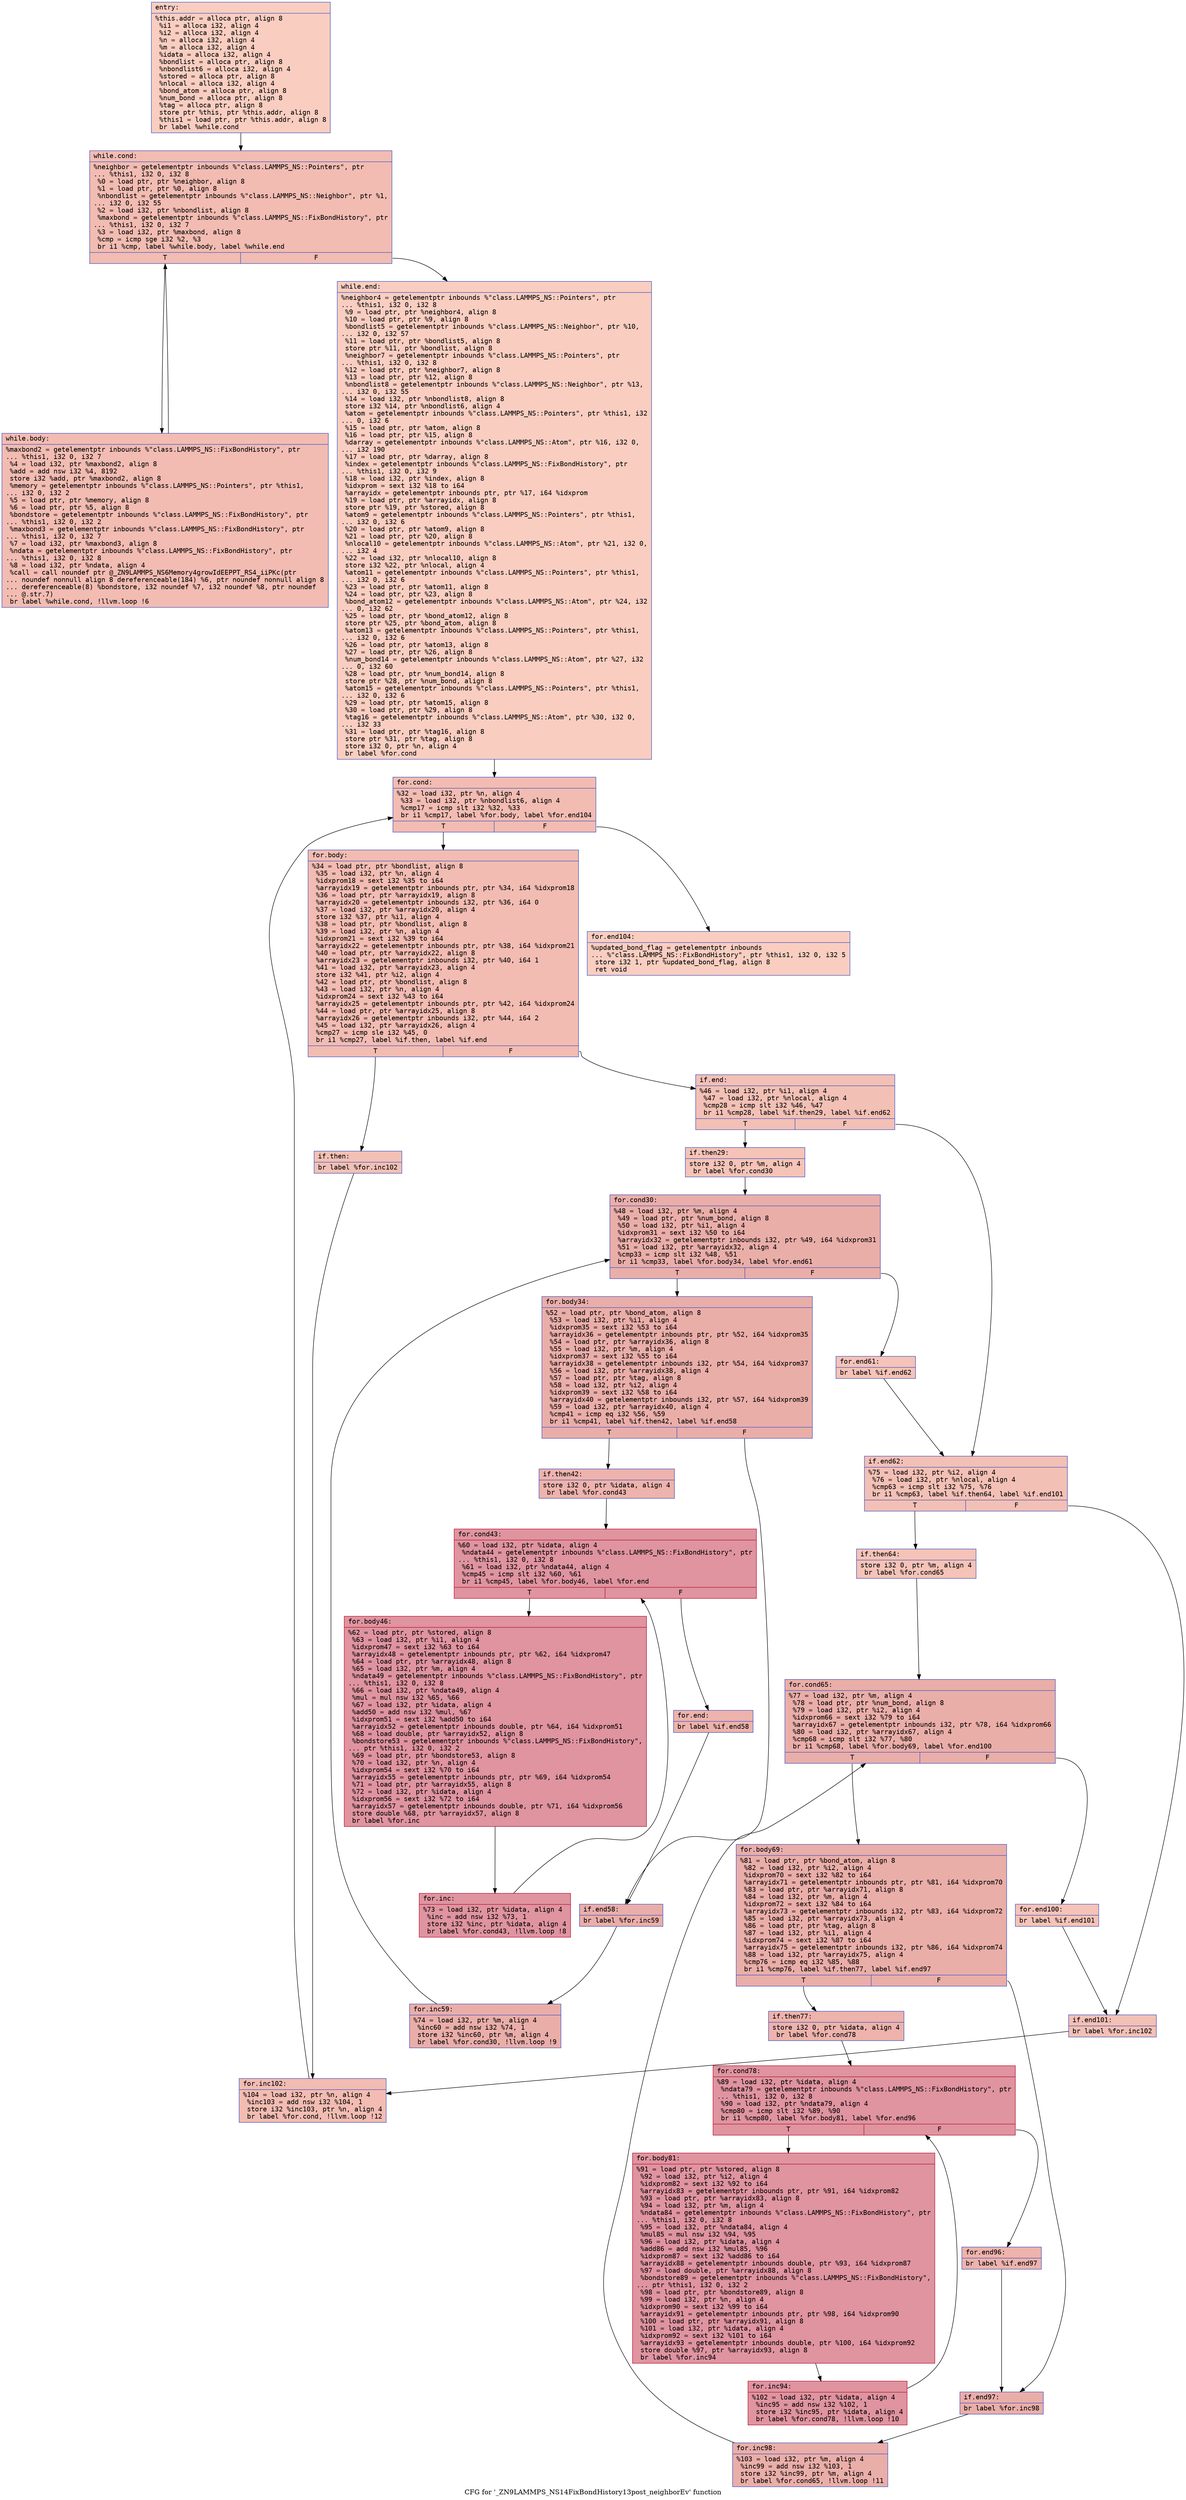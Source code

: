 digraph "CFG for '_ZN9LAMMPS_NS14FixBondHistory13post_neighborEv' function" {
	label="CFG for '_ZN9LAMMPS_NS14FixBondHistory13post_neighborEv' function";

	Node0x55e722cd79b0 [shape=record,color="#3d50c3ff", style=filled, fillcolor="#f2907270" fontname="Courier",label="{entry:\l|  %this.addr = alloca ptr, align 8\l  %i1 = alloca i32, align 4\l  %i2 = alloca i32, align 4\l  %n = alloca i32, align 4\l  %m = alloca i32, align 4\l  %idata = alloca i32, align 4\l  %bondlist = alloca ptr, align 8\l  %nbondlist6 = alloca i32, align 4\l  %stored = alloca ptr, align 8\l  %nlocal = alloca i32, align 4\l  %bond_atom = alloca ptr, align 8\l  %num_bond = alloca ptr, align 8\l  %tag = alloca ptr, align 8\l  store ptr %this, ptr %this.addr, align 8\l  %this1 = load ptr, ptr %this.addr, align 8\l  br label %while.cond\l}"];
	Node0x55e722cd79b0 -> Node0x55e722cd84b0[tooltip="entry -> while.cond\nProbability 100.00%" ];
	Node0x55e722cd84b0 [shape=record,color="#3d50c3ff", style=filled, fillcolor="#e1675170" fontname="Courier",label="{while.cond:\l|  %neighbor = getelementptr inbounds %\"class.LAMMPS_NS::Pointers\", ptr\l... %this1, i32 0, i32 8\l  %0 = load ptr, ptr %neighbor, align 8\l  %1 = load ptr, ptr %0, align 8\l  %nbondlist = getelementptr inbounds %\"class.LAMMPS_NS::Neighbor\", ptr %1,\l... i32 0, i32 55\l  %2 = load i32, ptr %nbondlist, align 8\l  %maxbond = getelementptr inbounds %\"class.LAMMPS_NS::FixBondHistory\", ptr\l... %this1, i32 0, i32 7\l  %3 = load i32, ptr %maxbond, align 8\l  %cmp = icmp sge i32 %2, %3\l  br i1 %cmp, label %while.body, label %while.end\l|{<s0>T|<s1>F}}"];
	Node0x55e722cd84b0:s0 -> Node0x55e722cd8b10[tooltip="while.cond -> while.body\nProbability 96.88%" ];
	Node0x55e722cd84b0:s1 -> Node0x55e722cd8b90[tooltip="while.cond -> while.end\nProbability 3.12%" ];
	Node0x55e722cd8b10 [shape=record,color="#3d50c3ff", style=filled, fillcolor="#e1675170" fontname="Courier",label="{while.body:\l|  %maxbond2 = getelementptr inbounds %\"class.LAMMPS_NS::FixBondHistory\", ptr\l... %this1, i32 0, i32 7\l  %4 = load i32, ptr %maxbond2, align 8\l  %add = add nsw i32 %4, 8192\l  store i32 %add, ptr %maxbond2, align 8\l  %memory = getelementptr inbounds %\"class.LAMMPS_NS::Pointers\", ptr %this1,\l... i32 0, i32 2\l  %5 = load ptr, ptr %memory, align 8\l  %6 = load ptr, ptr %5, align 8\l  %bondstore = getelementptr inbounds %\"class.LAMMPS_NS::FixBondHistory\", ptr\l... %this1, i32 0, i32 2\l  %maxbond3 = getelementptr inbounds %\"class.LAMMPS_NS::FixBondHistory\", ptr\l... %this1, i32 0, i32 7\l  %7 = load i32, ptr %maxbond3, align 8\l  %ndata = getelementptr inbounds %\"class.LAMMPS_NS::FixBondHistory\", ptr\l... %this1, i32 0, i32 8\l  %8 = load i32, ptr %ndata, align 4\l  %call = call noundef ptr @_ZN9LAMMPS_NS6Memory4growIdEEPPT_RS4_iiPKc(ptr\l... noundef nonnull align 8 dereferenceable(184) %6, ptr noundef nonnull align 8\l... dereferenceable(8) %bondstore, i32 noundef %7, i32 noundef %8, ptr noundef\l... @.str.7)\l  br label %while.cond, !llvm.loop !6\l}"];
	Node0x55e722cd8b10 -> Node0x55e722cd84b0[tooltip="while.body -> while.cond\nProbability 100.00%" ];
	Node0x55e722cd8b90 [shape=record,color="#3d50c3ff", style=filled, fillcolor="#f2907270" fontname="Courier",label="{while.end:\l|  %neighbor4 = getelementptr inbounds %\"class.LAMMPS_NS::Pointers\", ptr\l... %this1, i32 0, i32 8\l  %9 = load ptr, ptr %neighbor4, align 8\l  %10 = load ptr, ptr %9, align 8\l  %bondlist5 = getelementptr inbounds %\"class.LAMMPS_NS::Neighbor\", ptr %10,\l... i32 0, i32 57\l  %11 = load ptr, ptr %bondlist5, align 8\l  store ptr %11, ptr %bondlist, align 8\l  %neighbor7 = getelementptr inbounds %\"class.LAMMPS_NS::Pointers\", ptr\l... %this1, i32 0, i32 8\l  %12 = load ptr, ptr %neighbor7, align 8\l  %13 = load ptr, ptr %12, align 8\l  %nbondlist8 = getelementptr inbounds %\"class.LAMMPS_NS::Neighbor\", ptr %13,\l... i32 0, i32 55\l  %14 = load i32, ptr %nbondlist8, align 8\l  store i32 %14, ptr %nbondlist6, align 4\l  %atom = getelementptr inbounds %\"class.LAMMPS_NS::Pointers\", ptr %this1, i32\l... 0, i32 6\l  %15 = load ptr, ptr %atom, align 8\l  %16 = load ptr, ptr %15, align 8\l  %darray = getelementptr inbounds %\"class.LAMMPS_NS::Atom\", ptr %16, i32 0,\l... i32 190\l  %17 = load ptr, ptr %darray, align 8\l  %index = getelementptr inbounds %\"class.LAMMPS_NS::FixBondHistory\", ptr\l... %this1, i32 0, i32 9\l  %18 = load i32, ptr %index, align 8\l  %idxprom = sext i32 %18 to i64\l  %arrayidx = getelementptr inbounds ptr, ptr %17, i64 %idxprom\l  %19 = load ptr, ptr %arrayidx, align 8\l  store ptr %19, ptr %stored, align 8\l  %atom9 = getelementptr inbounds %\"class.LAMMPS_NS::Pointers\", ptr %this1,\l... i32 0, i32 6\l  %20 = load ptr, ptr %atom9, align 8\l  %21 = load ptr, ptr %20, align 8\l  %nlocal10 = getelementptr inbounds %\"class.LAMMPS_NS::Atom\", ptr %21, i32 0,\l... i32 4\l  %22 = load i32, ptr %nlocal10, align 8\l  store i32 %22, ptr %nlocal, align 4\l  %atom11 = getelementptr inbounds %\"class.LAMMPS_NS::Pointers\", ptr %this1,\l... i32 0, i32 6\l  %23 = load ptr, ptr %atom11, align 8\l  %24 = load ptr, ptr %23, align 8\l  %bond_atom12 = getelementptr inbounds %\"class.LAMMPS_NS::Atom\", ptr %24, i32\l... 0, i32 62\l  %25 = load ptr, ptr %bond_atom12, align 8\l  store ptr %25, ptr %bond_atom, align 8\l  %atom13 = getelementptr inbounds %\"class.LAMMPS_NS::Pointers\", ptr %this1,\l... i32 0, i32 6\l  %26 = load ptr, ptr %atom13, align 8\l  %27 = load ptr, ptr %26, align 8\l  %num_bond14 = getelementptr inbounds %\"class.LAMMPS_NS::Atom\", ptr %27, i32\l... 0, i32 60\l  %28 = load ptr, ptr %num_bond14, align 8\l  store ptr %28, ptr %num_bond, align 8\l  %atom15 = getelementptr inbounds %\"class.LAMMPS_NS::Pointers\", ptr %this1,\l... i32 0, i32 6\l  %29 = load ptr, ptr %atom15, align 8\l  %30 = load ptr, ptr %29, align 8\l  %tag16 = getelementptr inbounds %\"class.LAMMPS_NS::Atom\", ptr %30, i32 0,\l... i32 33\l  %31 = load ptr, ptr %tag16, align 8\l  store ptr %31, ptr %tag, align 8\l  store i32 0, ptr %n, align 4\l  br label %for.cond\l}"];
	Node0x55e722cd8b90 -> Node0x55e722cdb8e0[tooltip="while.end -> for.cond\nProbability 100.00%" ];
	Node0x55e722cdb8e0 [shape=record,color="#3d50c3ff", style=filled, fillcolor="#e1675170" fontname="Courier",label="{for.cond:\l|  %32 = load i32, ptr %n, align 4\l  %33 = load i32, ptr %nbondlist6, align 4\l  %cmp17 = icmp slt i32 %32, %33\l  br i1 %cmp17, label %for.body, label %for.end104\l|{<s0>T|<s1>F}}"];
	Node0x55e722cdb8e0:s0 -> Node0x55e722cd8ee0[tooltip="for.cond -> for.body\nProbability 96.88%" ];
	Node0x55e722cdb8e0:s1 -> Node0x55e722cd8f60[tooltip="for.cond -> for.end104\nProbability 3.12%" ];
	Node0x55e722cd8ee0 [shape=record,color="#3d50c3ff", style=filled, fillcolor="#e1675170" fontname="Courier",label="{for.body:\l|  %34 = load ptr, ptr %bondlist, align 8\l  %35 = load i32, ptr %n, align 4\l  %idxprom18 = sext i32 %35 to i64\l  %arrayidx19 = getelementptr inbounds ptr, ptr %34, i64 %idxprom18\l  %36 = load ptr, ptr %arrayidx19, align 8\l  %arrayidx20 = getelementptr inbounds i32, ptr %36, i64 0\l  %37 = load i32, ptr %arrayidx20, align 4\l  store i32 %37, ptr %i1, align 4\l  %38 = load ptr, ptr %bondlist, align 8\l  %39 = load i32, ptr %n, align 4\l  %idxprom21 = sext i32 %39 to i64\l  %arrayidx22 = getelementptr inbounds ptr, ptr %38, i64 %idxprom21\l  %40 = load ptr, ptr %arrayidx22, align 8\l  %arrayidx23 = getelementptr inbounds i32, ptr %40, i64 1\l  %41 = load i32, ptr %arrayidx23, align 4\l  store i32 %41, ptr %i2, align 4\l  %42 = load ptr, ptr %bondlist, align 8\l  %43 = load i32, ptr %n, align 4\l  %idxprom24 = sext i32 %43 to i64\l  %arrayidx25 = getelementptr inbounds ptr, ptr %42, i64 %idxprom24\l  %44 = load ptr, ptr %arrayidx25, align 8\l  %arrayidx26 = getelementptr inbounds i32, ptr %44, i64 2\l  %45 = load i32, ptr %arrayidx26, align 4\l  %cmp27 = icmp sle i32 %45, 0\l  br i1 %cmp27, label %if.then, label %if.end\l|{<s0>T|<s1>F}}"];
	Node0x55e722cd8ee0:s0 -> Node0x55e722cdcee0[tooltip="for.body -> if.then\nProbability 50.00%" ];
	Node0x55e722cd8ee0:s1 -> Node0x55e722cdcf50[tooltip="for.body -> if.end\nProbability 50.00%" ];
	Node0x55e722cdcee0 [shape=record,color="#3d50c3ff", style=filled, fillcolor="#e5705870" fontname="Courier",label="{if.then:\l|  br label %for.inc102\l}"];
	Node0x55e722cdcee0 -> Node0x55e722cdd070[tooltip="if.then -> for.inc102\nProbability 100.00%" ];
	Node0x55e722cdcf50 [shape=record,color="#3d50c3ff", style=filled, fillcolor="#e5705870" fontname="Courier",label="{if.end:\l|  %46 = load i32, ptr %i1, align 4\l  %47 = load i32, ptr %nlocal, align 4\l  %cmp28 = icmp slt i32 %46, %47\l  br i1 %cmp28, label %if.then29, label %if.end62\l|{<s0>T|<s1>F}}"];
	Node0x55e722cdcf50:s0 -> Node0x55e722cb9970[tooltip="if.end -> if.then29\nProbability 50.00%" ];
	Node0x55e722cdcf50:s1 -> Node0x55e722cb99f0[tooltip="if.end -> if.end62\nProbability 50.00%" ];
	Node0x55e722cb9970 [shape=record,color="#3d50c3ff", style=filled, fillcolor="#e8765c70" fontname="Courier",label="{if.then29:\l|  store i32 0, ptr %m, align 4\l  br label %for.cond30\l}"];
	Node0x55e722cb9970 -> Node0x55e722cb9bc0[tooltip="if.then29 -> for.cond30\nProbability 100.00%" ];
	Node0x55e722cb9bc0 [shape=record,color="#3d50c3ff", style=filled, fillcolor="#d0473d70" fontname="Courier",label="{for.cond30:\l|  %48 = load i32, ptr %m, align 4\l  %49 = load ptr, ptr %num_bond, align 8\l  %50 = load i32, ptr %i1, align 4\l  %idxprom31 = sext i32 %50 to i64\l  %arrayidx32 = getelementptr inbounds i32, ptr %49, i64 %idxprom31\l  %51 = load i32, ptr %arrayidx32, align 4\l  %cmp33 = icmp slt i32 %48, %51\l  br i1 %cmp33, label %for.body34, label %for.end61\l|{<s0>T|<s1>F}}"];
	Node0x55e722cb9bc0:s0 -> Node0x55e722cba0d0[tooltip="for.cond30 -> for.body34\nProbability 96.88%" ];
	Node0x55e722cb9bc0:s1 -> Node0x55e722cba150[tooltip="for.cond30 -> for.end61\nProbability 3.12%" ];
	Node0x55e722cba0d0 [shape=record,color="#3d50c3ff", style=filled, fillcolor="#d0473d70" fontname="Courier",label="{for.body34:\l|  %52 = load ptr, ptr %bond_atom, align 8\l  %53 = load i32, ptr %i1, align 4\l  %idxprom35 = sext i32 %53 to i64\l  %arrayidx36 = getelementptr inbounds ptr, ptr %52, i64 %idxprom35\l  %54 = load ptr, ptr %arrayidx36, align 8\l  %55 = load i32, ptr %m, align 4\l  %idxprom37 = sext i32 %55 to i64\l  %arrayidx38 = getelementptr inbounds i32, ptr %54, i64 %idxprom37\l  %56 = load i32, ptr %arrayidx38, align 4\l  %57 = load ptr, ptr %tag, align 8\l  %58 = load i32, ptr %i2, align 4\l  %idxprom39 = sext i32 %58 to i64\l  %arrayidx40 = getelementptr inbounds i32, ptr %57, i64 %idxprom39\l  %59 = load i32, ptr %arrayidx40, align 4\l  %cmp41 = icmp eq i32 %56, %59\l  br i1 %cmp41, label %if.then42, label %if.end58\l|{<s0>T|<s1>F}}"];
	Node0x55e722cba0d0:s0 -> Node0x55e722cbab80[tooltip="for.body34 -> if.then42\nProbability 50.00%" ];
	Node0x55e722cba0d0:s1 -> Node0x55e722cbac00[tooltip="for.body34 -> if.end58\nProbability 50.00%" ];
	Node0x55e722cbab80 [shape=record,color="#3d50c3ff", style=filled, fillcolor="#d6524470" fontname="Courier",label="{if.then42:\l|  store i32 0, ptr %idata, align 4\l  br label %for.cond43\l}"];
	Node0x55e722cbab80 -> Node0x55e722cbadd0[tooltip="if.then42 -> for.cond43\nProbability 100.00%" ];
	Node0x55e722cbadd0 [shape=record,color="#b70d28ff", style=filled, fillcolor="#b70d2870" fontname="Courier",label="{for.cond43:\l|  %60 = load i32, ptr %idata, align 4\l  %ndata44 = getelementptr inbounds %\"class.LAMMPS_NS::FixBondHistory\", ptr\l... %this1, i32 0, i32 8\l  %61 = load i32, ptr %ndata44, align 4\l  %cmp45 = icmp slt i32 %60, %61\l  br i1 %cmp45, label %for.body46, label %for.end\l|{<s0>T|<s1>F}}"];
	Node0x55e722cbadd0:s0 -> Node0x55e722cbb150[tooltip="for.cond43 -> for.body46\nProbability 96.88%" ];
	Node0x55e722cbadd0:s1 -> Node0x55e722cbb1d0[tooltip="for.cond43 -> for.end\nProbability 3.12%" ];
	Node0x55e722cbb150 [shape=record,color="#b70d28ff", style=filled, fillcolor="#b70d2870" fontname="Courier",label="{for.body46:\l|  %62 = load ptr, ptr %stored, align 8\l  %63 = load i32, ptr %i1, align 4\l  %idxprom47 = sext i32 %63 to i64\l  %arrayidx48 = getelementptr inbounds ptr, ptr %62, i64 %idxprom47\l  %64 = load ptr, ptr %arrayidx48, align 8\l  %65 = load i32, ptr %m, align 4\l  %ndata49 = getelementptr inbounds %\"class.LAMMPS_NS::FixBondHistory\", ptr\l... %this1, i32 0, i32 8\l  %66 = load i32, ptr %ndata49, align 4\l  %mul = mul nsw i32 %65, %66\l  %67 = load i32, ptr %idata, align 4\l  %add50 = add nsw i32 %mul, %67\l  %idxprom51 = sext i32 %add50 to i64\l  %arrayidx52 = getelementptr inbounds double, ptr %64, i64 %idxprom51\l  %68 = load double, ptr %arrayidx52, align 8\l  %bondstore53 = getelementptr inbounds %\"class.LAMMPS_NS::FixBondHistory\",\l... ptr %this1, i32 0, i32 2\l  %69 = load ptr, ptr %bondstore53, align 8\l  %70 = load i32, ptr %n, align 4\l  %idxprom54 = sext i32 %70 to i64\l  %arrayidx55 = getelementptr inbounds ptr, ptr %69, i64 %idxprom54\l  %71 = load ptr, ptr %arrayidx55, align 8\l  %72 = load i32, ptr %idata, align 4\l  %idxprom56 = sext i32 %72 to i64\l  %arrayidx57 = getelementptr inbounds double, ptr %71, i64 %idxprom56\l  store double %68, ptr %arrayidx57, align 8\l  br label %for.inc\l}"];
	Node0x55e722cbb150 -> Node0x55e722cbce20[tooltip="for.body46 -> for.inc\nProbability 100.00%" ];
	Node0x55e722cbce20 [shape=record,color="#b70d28ff", style=filled, fillcolor="#b70d2870" fontname="Courier",label="{for.inc:\l|  %73 = load i32, ptr %idata, align 4\l  %inc = add nsw i32 %73, 1\l  store i32 %inc, ptr %idata, align 4\l  br label %for.cond43, !llvm.loop !8\l}"];
	Node0x55e722cbce20 -> Node0x55e722cbadd0[tooltip="for.inc -> for.cond43\nProbability 100.00%" ];
	Node0x55e722cbb1d0 [shape=record,color="#3d50c3ff", style=filled, fillcolor="#d6524470" fontname="Courier",label="{for.end:\l|  br label %if.end58\l}"];
	Node0x55e722cbb1d0 -> Node0x55e722cbac00[tooltip="for.end -> if.end58\nProbability 100.00%" ];
	Node0x55e722cbac00 [shape=record,color="#3d50c3ff", style=filled, fillcolor="#d0473d70" fontname="Courier",label="{if.end58:\l|  br label %for.inc59\l}"];
	Node0x55e722cbac00 -> Node0x55e722cbcf00[tooltip="if.end58 -> for.inc59\nProbability 100.00%" ];
	Node0x55e722cbcf00 [shape=record,color="#3d50c3ff", style=filled, fillcolor="#d0473d70" fontname="Courier",label="{for.inc59:\l|  %74 = load i32, ptr %m, align 4\l  %inc60 = add nsw i32 %74, 1\l  store i32 %inc60, ptr %m, align 4\l  br label %for.cond30, !llvm.loop !9\l}"];
	Node0x55e722cbcf00 -> Node0x55e722cb9bc0[tooltip="for.inc59 -> for.cond30\nProbability 100.00%" ];
	Node0x55e722cba150 [shape=record,color="#3d50c3ff", style=filled, fillcolor="#e8765c70" fontname="Courier",label="{for.end61:\l|  br label %if.end62\l}"];
	Node0x55e722cba150 -> Node0x55e722cb99f0[tooltip="for.end61 -> if.end62\nProbability 100.00%" ];
	Node0x55e722cb99f0 [shape=record,color="#3d50c3ff", style=filled, fillcolor="#e5705870" fontname="Courier",label="{if.end62:\l|  %75 = load i32, ptr %i2, align 4\l  %76 = load i32, ptr %nlocal, align 4\l  %cmp63 = icmp slt i32 %75, %76\l  br i1 %cmp63, label %if.then64, label %if.end101\l|{<s0>T|<s1>F}}"];
	Node0x55e722cb99f0:s0 -> Node0x55e722ce5540[tooltip="if.end62 -> if.then64\nProbability 50.00%" ];
	Node0x55e722cb99f0:s1 -> Node0x55e722ce55c0[tooltip="if.end62 -> if.end101\nProbability 50.00%" ];
	Node0x55e722ce5540 [shape=record,color="#3d50c3ff", style=filled, fillcolor="#e8765c70" fontname="Courier",label="{if.then64:\l|  store i32 0, ptr %m, align 4\l  br label %for.cond65\l}"];
	Node0x55e722ce5540 -> Node0x55e722ce5790[tooltip="if.then64 -> for.cond65\nProbability 100.00%" ];
	Node0x55e722ce5790 [shape=record,color="#3d50c3ff", style=filled, fillcolor="#d0473d70" fontname="Courier",label="{for.cond65:\l|  %77 = load i32, ptr %m, align 4\l  %78 = load ptr, ptr %num_bond, align 8\l  %79 = load i32, ptr %i2, align 4\l  %idxprom66 = sext i32 %79 to i64\l  %arrayidx67 = getelementptr inbounds i32, ptr %78, i64 %idxprom66\l  %80 = load i32, ptr %arrayidx67, align 4\l  %cmp68 = icmp slt i32 %77, %80\l  br i1 %cmp68, label %for.body69, label %for.end100\l|{<s0>T|<s1>F}}"];
	Node0x55e722ce5790:s0 -> Node0x55e722ce5ca0[tooltip="for.cond65 -> for.body69\nProbability 96.88%" ];
	Node0x55e722ce5790:s1 -> Node0x55e722ce5d20[tooltip="for.cond65 -> for.end100\nProbability 3.12%" ];
	Node0x55e722ce5ca0 [shape=record,color="#3d50c3ff", style=filled, fillcolor="#d0473d70" fontname="Courier",label="{for.body69:\l|  %81 = load ptr, ptr %bond_atom, align 8\l  %82 = load i32, ptr %i2, align 4\l  %idxprom70 = sext i32 %82 to i64\l  %arrayidx71 = getelementptr inbounds ptr, ptr %81, i64 %idxprom70\l  %83 = load ptr, ptr %arrayidx71, align 8\l  %84 = load i32, ptr %m, align 4\l  %idxprom72 = sext i32 %84 to i64\l  %arrayidx73 = getelementptr inbounds i32, ptr %83, i64 %idxprom72\l  %85 = load i32, ptr %arrayidx73, align 4\l  %86 = load ptr, ptr %tag, align 8\l  %87 = load i32, ptr %i1, align 4\l  %idxprom74 = sext i32 %87 to i64\l  %arrayidx75 = getelementptr inbounds i32, ptr %86, i64 %idxprom74\l  %88 = load i32, ptr %arrayidx75, align 4\l  %cmp76 = icmp eq i32 %85, %88\l  br i1 %cmp76, label %if.then77, label %if.end97\l|{<s0>T|<s1>F}}"];
	Node0x55e722ce5ca0:s0 -> Node0x55e722ce6750[tooltip="for.body69 -> if.then77\nProbability 50.00%" ];
	Node0x55e722ce5ca0:s1 -> Node0x55e722ce67d0[tooltip="for.body69 -> if.end97\nProbability 50.00%" ];
	Node0x55e722ce6750 [shape=record,color="#3d50c3ff", style=filled, fillcolor="#d6524470" fontname="Courier",label="{if.then77:\l|  store i32 0, ptr %idata, align 4\l  br label %for.cond78\l}"];
	Node0x55e722ce6750 -> Node0x55e722ce69a0[tooltip="if.then77 -> for.cond78\nProbability 100.00%" ];
	Node0x55e722ce69a0 [shape=record,color="#b70d28ff", style=filled, fillcolor="#b70d2870" fontname="Courier",label="{for.cond78:\l|  %89 = load i32, ptr %idata, align 4\l  %ndata79 = getelementptr inbounds %\"class.LAMMPS_NS::FixBondHistory\", ptr\l... %this1, i32 0, i32 8\l  %90 = load i32, ptr %ndata79, align 4\l  %cmp80 = icmp slt i32 %89, %90\l  br i1 %cmp80, label %for.body81, label %for.end96\l|{<s0>T|<s1>F}}"];
	Node0x55e722ce69a0:s0 -> Node0x55e722ce6d20[tooltip="for.cond78 -> for.body81\nProbability 96.88%" ];
	Node0x55e722ce69a0:s1 -> Node0x55e722ce6da0[tooltip="for.cond78 -> for.end96\nProbability 3.12%" ];
	Node0x55e722ce6d20 [shape=record,color="#b70d28ff", style=filled, fillcolor="#b70d2870" fontname="Courier",label="{for.body81:\l|  %91 = load ptr, ptr %stored, align 8\l  %92 = load i32, ptr %i2, align 4\l  %idxprom82 = sext i32 %92 to i64\l  %arrayidx83 = getelementptr inbounds ptr, ptr %91, i64 %idxprom82\l  %93 = load ptr, ptr %arrayidx83, align 8\l  %94 = load i32, ptr %m, align 4\l  %ndata84 = getelementptr inbounds %\"class.LAMMPS_NS::FixBondHistory\", ptr\l... %this1, i32 0, i32 8\l  %95 = load i32, ptr %ndata84, align 4\l  %mul85 = mul nsw i32 %94, %95\l  %96 = load i32, ptr %idata, align 4\l  %add86 = add nsw i32 %mul85, %96\l  %idxprom87 = sext i32 %add86 to i64\l  %arrayidx88 = getelementptr inbounds double, ptr %93, i64 %idxprom87\l  %97 = load double, ptr %arrayidx88, align 8\l  %bondstore89 = getelementptr inbounds %\"class.LAMMPS_NS::FixBondHistory\",\l... ptr %this1, i32 0, i32 2\l  %98 = load ptr, ptr %bondstore89, align 8\l  %99 = load i32, ptr %n, align 4\l  %idxprom90 = sext i32 %99 to i64\l  %arrayidx91 = getelementptr inbounds ptr, ptr %98, i64 %idxprom90\l  %100 = load ptr, ptr %arrayidx91, align 8\l  %101 = load i32, ptr %idata, align 4\l  %idxprom92 = sext i32 %101 to i64\l  %arrayidx93 = getelementptr inbounds double, ptr %100, i64 %idxprom92\l  store double %97, ptr %arrayidx93, align 8\l  br label %for.inc94\l}"];
	Node0x55e722ce6d20 -> Node0x55e722ce85e0[tooltip="for.body81 -> for.inc94\nProbability 100.00%" ];
	Node0x55e722ce85e0 [shape=record,color="#b70d28ff", style=filled, fillcolor="#b70d2870" fontname="Courier",label="{for.inc94:\l|  %102 = load i32, ptr %idata, align 4\l  %inc95 = add nsw i32 %102, 1\l  store i32 %inc95, ptr %idata, align 4\l  br label %for.cond78, !llvm.loop !10\l}"];
	Node0x55e722ce85e0 -> Node0x55e722ce69a0[tooltip="for.inc94 -> for.cond78\nProbability 100.00%" ];
	Node0x55e722ce6da0 [shape=record,color="#3d50c3ff", style=filled, fillcolor="#d6524470" fontname="Courier",label="{for.end96:\l|  br label %if.end97\l}"];
	Node0x55e722ce6da0 -> Node0x55e722ce67d0[tooltip="for.end96 -> if.end97\nProbability 100.00%" ];
	Node0x55e722ce67d0 [shape=record,color="#3d50c3ff", style=filled, fillcolor="#d0473d70" fontname="Courier",label="{if.end97:\l|  br label %for.inc98\l}"];
	Node0x55e722ce67d0 -> Node0x55e722ce8ad0[tooltip="if.end97 -> for.inc98\nProbability 100.00%" ];
	Node0x55e722ce8ad0 [shape=record,color="#3d50c3ff", style=filled, fillcolor="#d0473d70" fontname="Courier",label="{for.inc98:\l|  %103 = load i32, ptr %m, align 4\l  %inc99 = add nsw i32 %103, 1\l  store i32 %inc99, ptr %m, align 4\l  br label %for.cond65, !llvm.loop !11\l}"];
	Node0x55e722ce8ad0 -> Node0x55e722ce5790[tooltip="for.inc98 -> for.cond65\nProbability 100.00%" ];
	Node0x55e722ce5d20 [shape=record,color="#3d50c3ff", style=filled, fillcolor="#e8765c70" fontname="Courier",label="{for.end100:\l|  br label %if.end101\l}"];
	Node0x55e722ce5d20 -> Node0x55e722ce55c0[tooltip="for.end100 -> if.end101\nProbability 100.00%" ];
	Node0x55e722ce55c0 [shape=record,color="#3d50c3ff", style=filled, fillcolor="#e5705870" fontname="Courier",label="{if.end101:\l|  br label %for.inc102\l}"];
	Node0x55e722ce55c0 -> Node0x55e722cdd070[tooltip="if.end101 -> for.inc102\nProbability 100.00%" ];
	Node0x55e722cdd070 [shape=record,color="#3d50c3ff", style=filled, fillcolor="#e1675170" fontname="Courier",label="{for.inc102:\l|  %104 = load i32, ptr %n, align 4\l  %inc103 = add nsw i32 %104, 1\l  store i32 %inc103, ptr %n, align 4\l  br label %for.cond, !llvm.loop !12\l}"];
	Node0x55e722cdd070 -> Node0x55e722cdb8e0[tooltip="for.inc102 -> for.cond\nProbability 100.00%" ];
	Node0x55e722cd8f60 [shape=record,color="#3d50c3ff", style=filled, fillcolor="#f2907270" fontname="Courier",label="{for.end104:\l|  %updated_bond_flag = getelementptr inbounds\l... %\"class.LAMMPS_NS::FixBondHistory\", ptr %this1, i32 0, i32 5\l  store i32 1, ptr %updated_bond_flag, align 8\l  ret void\l}"];
}
